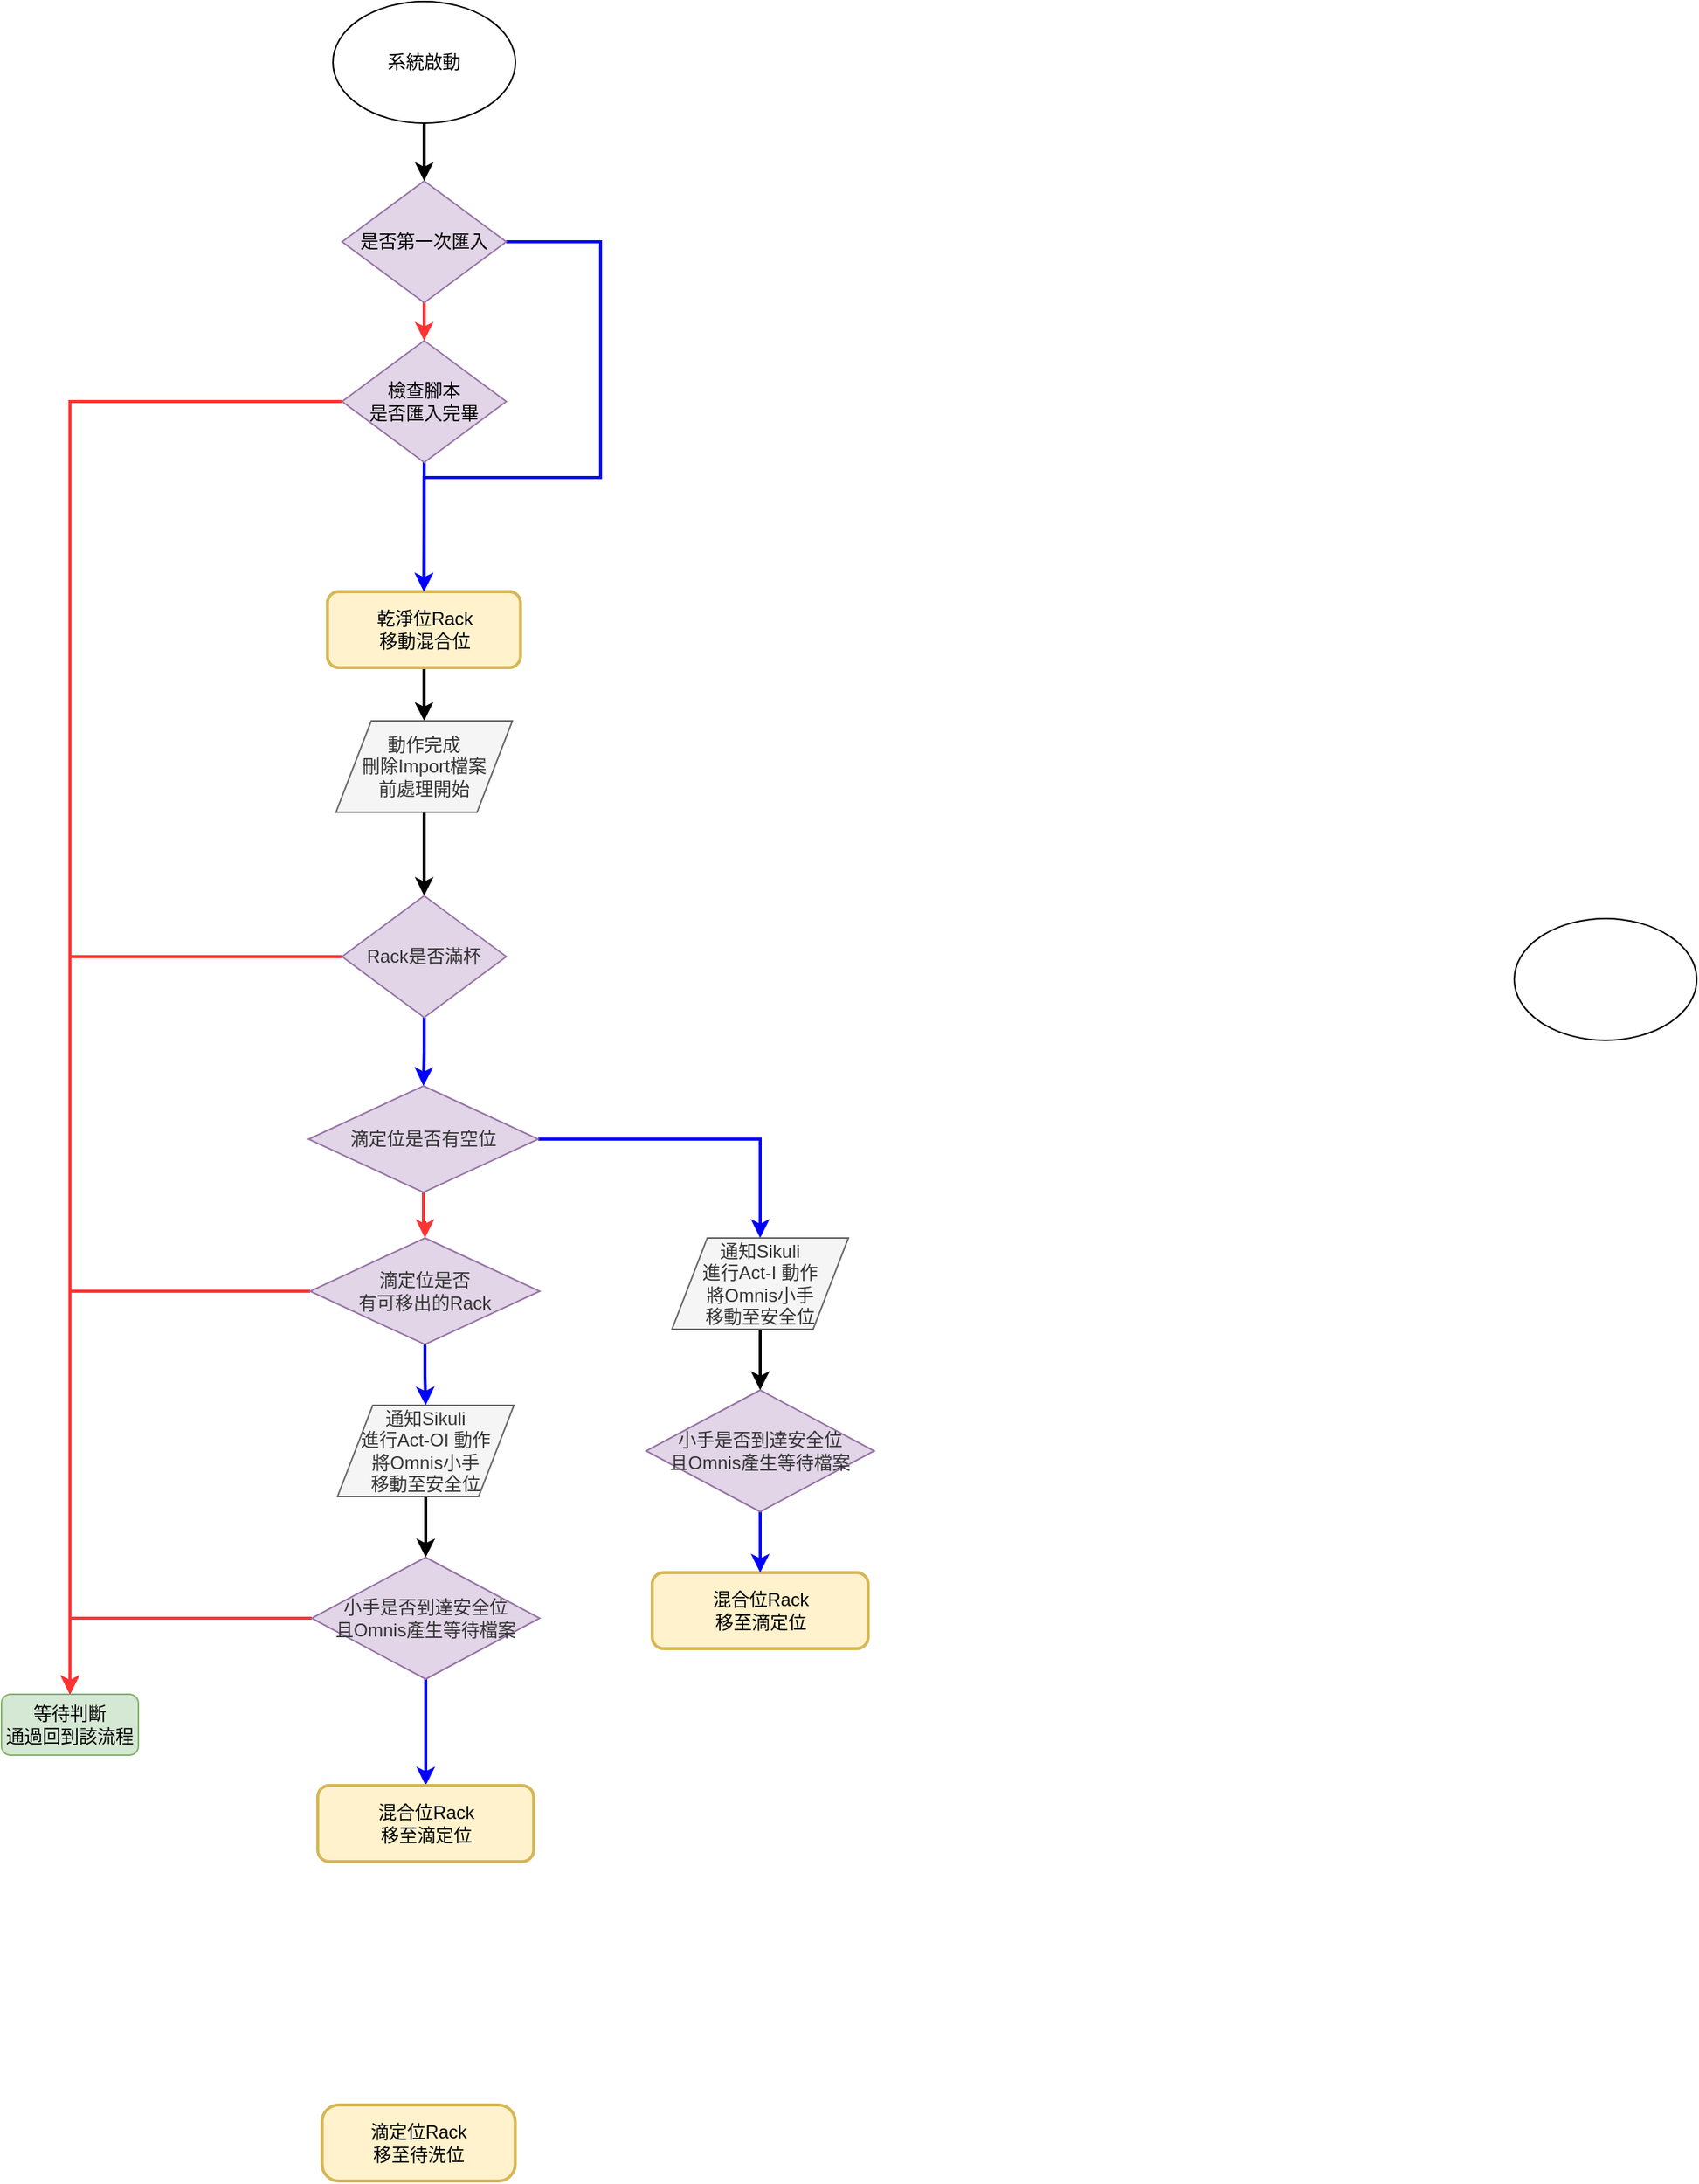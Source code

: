 <mxfile version="11.2.8" type="github" pages="1"><diagram id="6a731a19-8d31-9384-78a2-239565b7b9f0" name="Page-1"><mxGraphModel dx="1422" dy="762" grid="1" gridSize="10" guides="1" tooltips="1" connect="1" arrows="1" fold="1" page="1" pageScale="1" pageWidth="1654" pageHeight="1169" background="#ffffff" math="0" shadow="0"><root><mxCell id="0"/><mxCell id="1" parent="0"/><mxCell id="t1T8IQKIJFU0Mv14tvlm-159" style="edgeStyle=orthogonalEdgeStyle;rounded=0;jumpSize=10;orthogonalLoop=1;jettySize=auto;html=1;strokeColor=#000000;strokeWidth=2;" edge="1" parent="1" source="92" target="t1T8IQKIJFU0Mv14tvlm-151"><mxGeometry relative="1" as="geometry"/></mxCell><mxCell id="92" value="乾淨位Rack&lt;br&gt;移動混合位" style="rounded=1;fillColor=#fff2cc;strokeColor=#d6b656;strokeWidth=2;fontFamily=Helvetica;html=1;" parent="1" vertex="1"><mxGeometry x="370.354" y="1215" width="127" height="50" as="geometry"/></mxCell><mxCell id="95" value="滴定位Rack&lt;br&gt;移至待洗位" style="rounded=1;fillColor=#fff2cc;strokeColor=#d6b656;strokeWidth=2;fontFamily=Helvetica;html=1;arcSize=22;" parent="1" vertex="1"><mxGeometry x="366.854" y="2210" width="127" height="50" as="geometry"/></mxCell><mxCell id="96" value="混合位Rack&lt;br&gt;移至滴定位" style="rounded=1;fillColor=#fff2cc;strokeColor=#d6b656;strokeWidth=2;fontFamily=Helvetica;html=1;" parent="1" vertex="1"><mxGeometry x="584" y="1860" width="142" height="50" as="geometry"/></mxCell><mxCell id="t1T8IQKIJFU0Mv14tvlm-153" style="edgeStyle=orthogonalEdgeStyle;rounded=0;orthogonalLoop=1;jettySize=auto;html=1;entryX=0.5;entryY=0;entryDx=0;entryDy=0;strokeColor=#FF3333;strokeWidth=2;" edge="1" parent="1" source="t1T8IQKIJFU0Mv14tvlm-145" target="t1T8IQKIJFU0Mv14tvlm-152"><mxGeometry relative="1" as="geometry"/></mxCell><mxCell id="t1T8IQKIJFU0Mv14tvlm-155" style="edgeStyle=orthogonalEdgeStyle;rounded=0;orthogonalLoop=1;jettySize=auto;html=1;entryX=0.5;entryY=0;entryDx=0;entryDy=0;strokeColor=#0000FF;jumpSize=10;strokeWidth=2;" edge="1" parent="1" source="t1T8IQKIJFU0Mv14tvlm-145" target="92"><mxGeometry relative="1" as="geometry"><Array as="points"><mxPoint x="550" y="985"/><mxPoint x="550" y="1140"/><mxPoint x="434" y="1140"/></Array></mxGeometry></mxCell><mxCell id="t1T8IQKIJFU0Mv14tvlm-145" value="是否第一次匯入" style="rhombus;whiteSpace=wrap;html=1;strokeColor=#9673a6;fillColor=#e1d5e7;" vertex="1" parent="1"><mxGeometry x="380" y="945" width="108" height="80" as="geometry"/></mxCell><mxCell id="t1T8IQKIJFU0Mv14tvlm-147" value="" style="ellipse;whiteSpace=wrap;html=1;strokeColor=#000000;fillColor=none;" vertex="1" parent="1"><mxGeometry x="1151" y="1430" width="120" height="80" as="geometry"/></mxCell><mxCell id="t1T8IQKIJFU0Mv14tvlm-158" style="edgeStyle=orthogonalEdgeStyle;rounded=0;jumpSize=10;orthogonalLoop=1;jettySize=auto;html=1;entryX=0.5;entryY=0;entryDx=0;entryDy=0;strokeColor=#000000;strokeWidth=2;" edge="1" parent="1" source="t1T8IQKIJFU0Mv14tvlm-148" target="t1T8IQKIJFU0Mv14tvlm-145"><mxGeometry relative="1" as="geometry"/></mxCell><mxCell id="t1T8IQKIJFU0Mv14tvlm-148" value="系統啟動&lt;br&gt;" style="ellipse;whiteSpace=wrap;html=1;strokeColor=#000000;fillColor=none;" vertex="1" parent="1"><mxGeometry x="374" y="827" width="120" height="80" as="geometry"/></mxCell><mxCell id="t1T8IQKIJFU0Mv14tvlm-165" style="edgeStyle=orthogonalEdgeStyle;rounded=0;jumpSize=10;orthogonalLoop=1;jettySize=auto;html=1;strokeColor=#000000;strokeWidth=2;" edge="1" parent="1" source="t1T8IQKIJFU0Mv14tvlm-151" target="t1T8IQKIJFU0Mv14tvlm-161"><mxGeometry relative="1" as="geometry"/></mxCell><mxCell id="t1T8IQKIJFU0Mv14tvlm-151" value="動作完成&lt;br&gt;刪除Import檔案&lt;br&gt;前處理開始" style="shape=parallelogram;perimeter=parallelogramPerimeter;whiteSpace=wrap;html=1;strokeColor=#666666;fillColor=#f5f5f5;fontColor=#333333;" vertex="1" parent="1"><mxGeometry x="376" y="1300" width="116" height="60" as="geometry"/></mxCell><mxCell id="t1T8IQKIJFU0Mv14tvlm-154" style="edgeStyle=orthogonalEdgeStyle;rounded=0;orthogonalLoop=1;jettySize=auto;html=1;entryX=0.5;entryY=0;entryDx=0;entryDy=0;strokeColor=#0000FF;strokeWidth=2;" edge="1" parent="1" source="t1T8IQKIJFU0Mv14tvlm-152" target="92"><mxGeometry relative="1" as="geometry"/></mxCell><mxCell id="t1T8IQKIJFU0Mv14tvlm-157" style="edgeStyle=orthogonalEdgeStyle;rounded=0;jumpSize=10;orthogonalLoop=1;jettySize=auto;html=1;entryX=0.5;entryY=0;entryDx=0;entryDy=0;strokeColor=#FF3333;strokeWidth=2;" edge="1" parent="1" source="t1T8IQKIJFU0Mv14tvlm-152" target="t1T8IQKIJFU0Mv14tvlm-156"><mxGeometry relative="1" as="geometry"/></mxCell><mxCell id="t1T8IQKIJFU0Mv14tvlm-152" value="檢查腳本&lt;br&gt;是否匯入完畢" style="rhombus;whiteSpace=wrap;html=1;strokeColor=#9673a6;fillColor=#e1d5e7;" vertex="1" parent="1"><mxGeometry x="380" y="1050" width="108" height="80" as="geometry"/></mxCell><mxCell id="t1T8IQKIJFU0Mv14tvlm-156" value="等待判斷&lt;br&gt;通過回到該流程" style="rounded=1;whiteSpace=wrap;html=1;strokeColor=#82b366;fillColor=#d5e8d4;" vertex="1" parent="1"><mxGeometry x="156" y="1940" width="90" height="40" as="geometry"/></mxCell><mxCell id="t1T8IQKIJFU0Mv14tvlm-169" style="edgeStyle=orthogonalEdgeStyle;rounded=0;jumpSize=10;orthogonalLoop=1;jettySize=auto;html=1;entryX=0.5;entryY=0;entryDx=0;entryDy=0;strokeColor=#FF3333;strokeWidth=2;" edge="1" parent="1" source="t1T8IQKIJFU0Mv14tvlm-161" target="t1T8IQKIJFU0Mv14tvlm-156"><mxGeometry relative="1" as="geometry"><Array as="points"><mxPoint x="201" y="1455"/></Array></mxGeometry></mxCell><mxCell id="t1T8IQKIJFU0Mv14tvlm-170" style="edgeStyle=orthogonalEdgeStyle;rounded=0;jumpSize=10;orthogonalLoop=1;jettySize=auto;html=1;strokeColor=#0000FF;strokeWidth=2;entryX=0.5;entryY=0;entryDx=0;entryDy=0;" edge="1" parent="1" source="t1T8IQKIJFU0Mv14tvlm-161" target="t1T8IQKIJFU0Mv14tvlm-173"><mxGeometry relative="1" as="geometry"><mxPoint x="360" y="1530" as="targetPoint"/></mxGeometry></mxCell><mxCell id="t1T8IQKIJFU0Mv14tvlm-161" value="&lt;span style=&quot;color: rgb(51 , 51 , 51)&quot;&gt;Rack是否滿杯&lt;/span&gt;" style="rhombus;whiteSpace=wrap;html=1;strokeColor=#9673a6;fillColor=#e1d5e7;" vertex="1" parent="1"><mxGeometry x="380" y="1415" width="108" height="80" as="geometry"/></mxCell><mxCell id="t1T8IQKIJFU0Mv14tvlm-171" style="edgeStyle=orthogonalEdgeStyle;rounded=0;jumpSize=10;orthogonalLoop=1;jettySize=auto;html=1;entryX=0.5;entryY=0;entryDx=0;entryDy=0;strokeColor=#000000;strokeWidth=2;" edge="1" parent="1" source="t1T8IQKIJFU0Mv14tvlm-166" target="t1T8IQKIJFU0Mv14tvlm-167"><mxGeometry relative="1" as="geometry"/></mxCell><mxCell id="t1T8IQKIJFU0Mv14tvlm-166" value="通知Sikuli&lt;br&gt;進行Act-OI 動作&lt;br&gt;將Omnis小手&lt;br&gt;移動至安全位" style="shape=parallelogram;perimeter=parallelogramPerimeter;whiteSpace=wrap;html=1;strokeColor=#666666;fillColor=#f5f5f5;fontColor=#333333;" vertex="1" parent="1"><mxGeometry x="377" y="1750" width="116" height="60" as="geometry"/></mxCell><mxCell id="t1T8IQKIJFU0Mv14tvlm-172" style="edgeStyle=orthogonalEdgeStyle;rounded=0;jumpSize=10;orthogonalLoop=1;jettySize=auto;html=1;entryX=0.5;entryY=0;entryDx=0;entryDy=0;strokeColor=#FF3333;strokeWidth=2;" edge="1" parent="1" source="t1T8IQKIJFU0Mv14tvlm-167" target="t1T8IQKIJFU0Mv14tvlm-156"><mxGeometry relative="1" as="geometry"/></mxCell><mxCell id="t1T8IQKIJFU0Mv14tvlm-192" style="edgeStyle=orthogonalEdgeStyle;rounded=0;jumpSize=10;orthogonalLoop=1;jettySize=auto;html=1;entryX=0.5;entryY=0;entryDx=0;entryDy=0;strokeColor=#0000FF;strokeWidth=2;" edge="1" parent="1" source="t1T8IQKIJFU0Mv14tvlm-167" target="t1T8IQKIJFU0Mv14tvlm-191"><mxGeometry relative="1" as="geometry"/></mxCell><mxCell id="t1T8IQKIJFU0Mv14tvlm-167" value="&lt;font color=&quot;#333333&quot;&gt;小手是否到達安全位&lt;br&gt;且Omnis產生等待檔案&lt;br&gt;&lt;/font&gt;" style="rhombus;whiteSpace=wrap;html=1;strokeColor=#9673a6;fillColor=#e1d5e7;" vertex="1" parent="1"><mxGeometry x="360" y="1850" width="150" height="80" as="geometry"/></mxCell><mxCell id="t1T8IQKIJFU0Mv14tvlm-174" style="edgeStyle=orthogonalEdgeStyle;rounded=0;jumpSize=10;orthogonalLoop=1;jettySize=auto;html=1;strokeColor=#FF3333;strokeWidth=2;entryX=0.5;entryY=0;entryDx=0;entryDy=0;" edge="1" parent="1" source="t1T8IQKIJFU0Mv14tvlm-173" target="t1T8IQKIJFU0Mv14tvlm-177"><mxGeometry relative="1" as="geometry"/></mxCell><mxCell id="t1T8IQKIJFU0Mv14tvlm-186" style="edgeStyle=orthogonalEdgeStyle;rounded=0;jumpSize=10;orthogonalLoop=1;jettySize=auto;html=1;entryX=0.5;entryY=0;entryDx=0;entryDy=0;strokeColor=#0000FF;strokeWidth=2;" edge="1" parent="1" source="t1T8IQKIJFU0Mv14tvlm-173" target="t1T8IQKIJFU0Mv14tvlm-184"><mxGeometry relative="1" as="geometry"/></mxCell><mxCell id="t1T8IQKIJFU0Mv14tvlm-173" value="&lt;font color=&quot;#333333&quot;&gt;滴定位是否有空位&lt;br&gt;&lt;/font&gt;" style="rhombus;whiteSpace=wrap;html=1;strokeColor=#9673a6;fillColor=#e1d5e7;" vertex="1" parent="1"><mxGeometry x="358" y="1540" width="151" height="70" as="geometry"/></mxCell><mxCell id="t1T8IQKIJFU0Mv14tvlm-180" style="edgeStyle=orthogonalEdgeStyle;rounded=0;jumpSize=10;orthogonalLoop=1;jettySize=auto;html=1;entryX=0.5;entryY=0;entryDx=0;entryDy=0;strokeColor=#FF3333;strokeWidth=2;" edge="1" parent="1" source="t1T8IQKIJFU0Mv14tvlm-177" target="t1T8IQKIJFU0Mv14tvlm-156"><mxGeometry relative="1" as="geometry"/></mxCell><mxCell id="t1T8IQKIJFU0Mv14tvlm-182" style="edgeStyle=orthogonalEdgeStyle;rounded=0;jumpSize=10;orthogonalLoop=1;jettySize=auto;html=1;entryX=0.5;entryY=0;entryDx=0;entryDy=0;strokeColor=#0000FF;strokeWidth=2;" edge="1" parent="1" source="t1T8IQKIJFU0Mv14tvlm-177" target="t1T8IQKIJFU0Mv14tvlm-166"><mxGeometry relative="1" as="geometry"/></mxCell><mxCell id="t1T8IQKIJFU0Mv14tvlm-177" value="&lt;font color=&quot;#333333&quot;&gt;滴定位是否&lt;br&gt;有可移出的Rack&lt;br&gt;&lt;/font&gt;" style="rhombus;whiteSpace=wrap;html=1;strokeColor=#9673a6;fillColor=#e1d5e7;" vertex="1" parent="1"><mxGeometry x="359" y="1640" width="151" height="70" as="geometry"/></mxCell><mxCell id="t1T8IQKIJFU0Mv14tvlm-183" style="edgeStyle=orthogonalEdgeStyle;rounded=0;jumpSize=10;orthogonalLoop=1;jettySize=auto;html=1;entryX=0.5;entryY=0;entryDx=0;entryDy=0;strokeColor=#000000;strokeWidth=2;" edge="1" parent="1" source="t1T8IQKIJFU0Mv14tvlm-184" target="t1T8IQKIJFU0Mv14tvlm-185"><mxGeometry relative="1" as="geometry"/></mxCell><mxCell id="t1T8IQKIJFU0Mv14tvlm-184" value="通知Sikuli&lt;br&gt;進行Act-I 動作&lt;br&gt;將Omnis小手&lt;br&gt;移動至安全位" style="shape=parallelogram;perimeter=parallelogramPerimeter;whiteSpace=wrap;html=1;strokeColor=#666666;fillColor=#f5f5f5;fontColor=#333333;" vertex="1" parent="1"><mxGeometry x="597" y="1640" width="116" height="60" as="geometry"/></mxCell><mxCell id="t1T8IQKIJFU0Mv14tvlm-187" style="edgeStyle=orthogonalEdgeStyle;rounded=0;jumpSize=10;orthogonalLoop=1;jettySize=auto;html=1;entryX=0.5;entryY=0;entryDx=0;entryDy=0;strokeColor=#0000FF;strokeWidth=2;" edge="1" parent="1" source="t1T8IQKIJFU0Mv14tvlm-185" target="96"><mxGeometry relative="1" as="geometry"/></mxCell><mxCell id="t1T8IQKIJFU0Mv14tvlm-185" value="&lt;font color=&quot;#333333&quot;&gt;小手是否到達安全位&lt;br&gt;且Omnis產生等待檔案&lt;br&gt;&lt;/font&gt;" style="rhombus;whiteSpace=wrap;html=1;strokeColor=#9673a6;fillColor=#e1d5e7;" vertex="1" parent="1"><mxGeometry x="580" y="1740" width="150" height="80" as="geometry"/></mxCell><mxCell id="t1T8IQKIJFU0Mv14tvlm-191" value="混合位Rack&lt;br&gt;移至滴定位" style="rounded=1;fillColor=#fff2cc;strokeColor=#d6b656;strokeWidth=2;fontFamily=Helvetica;html=1;" vertex="1" parent="1"><mxGeometry x="364" y="2000" width="142" height="50" as="geometry"/></mxCell></root></mxGraphModel></diagram></mxfile>
